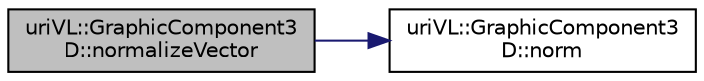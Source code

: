 digraph "uriVL::GraphicComponent3D::normalizeVector"
{
  edge [fontname="Helvetica",fontsize="10",labelfontname="Helvetica",labelfontsize="10"];
  node [fontname="Helvetica",fontsize="10",shape=record];
  rankdir="LR";
  Node1 [label="uriVL::GraphicComponent3\lD::normalizeVector",height=0.2,width=0.4,color="black", fillcolor="grey75", style="filled", fontcolor="black"];
  Node1 -> Node2 [color="midnightblue",fontsize="10",style="solid",fontname="Helvetica"];
  Node2 [label="uriVL::GraphicComponent3\lD::norm",height=0.2,width=0.4,color="black", fillcolor="white", style="filled",URL="$classuriVL_1_1GraphicComponent3D.html#a1ac3c968a0834a059e3df89b9fb99bea"];
}
